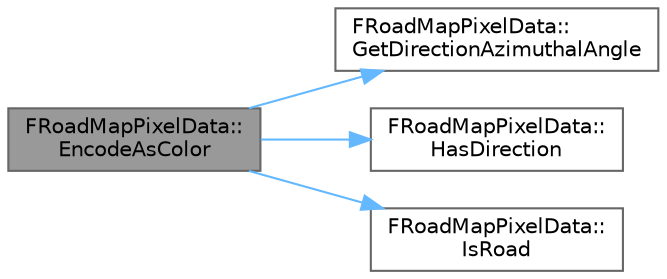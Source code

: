 digraph "FRoadMapPixelData::EncodeAsColor"
{
 // INTERACTIVE_SVG=YES
 // LATEX_PDF_SIZE
  bgcolor="transparent";
  edge [fontname=Helvetica,fontsize=10,labelfontname=Helvetica,labelfontsize=10];
  node [fontname=Helvetica,fontsize=10,shape=box,height=0.2,width=0.4];
  rankdir="LR";
  Node1 [id="Node000001",label="FRoadMapPixelData::\lEncodeAsColor",height=0.2,width=0.4,color="gray40", fillcolor="grey60", style="filled", fontcolor="black",tooltip=" "];
  Node1 -> Node2 [id="edge1_Node000001_Node000002",color="steelblue1",style="solid",tooltip=" "];
  Node2 [id="Node000002",label="FRoadMapPixelData::\lGetDirectionAzimuthalAngle",height=0.2,width=0.4,color="grey40", fillcolor="white", style="filled",URL="$d9/d74/structFRoadMapPixelData.html#a22230decf6a0370ff085b7453db07250",tooltip="Get the azimuth angle [-PI, PI] of the road direction (in spherical coordinates) at this pixel."];
  Node1 -> Node3 [id="edge2_Node000001_Node000003",color="steelblue1",style="solid",tooltip=" "];
  Node3 [id="Node000003",label="FRoadMapPixelData::\lHasDirection",height=0.2,width=0.4,color="grey40", fillcolor="white", style="filled",URL="$d9/d74/structFRoadMapPixelData.html#a459ad7b2bb32fbd2bd19658363ff3efc",tooltip="Whether this pixel has a direction defined (e.g."];
  Node1 -> Node4 [id="edge3_Node000001_Node000004",color="steelblue1",style="solid",tooltip=" "];
  Node4 [id="Node000004",label="FRoadMapPixelData::\lIsRoad",height=0.2,width=0.4,color="grey40", fillcolor="white", style="filled",URL="$d9/d74/structFRoadMapPixelData.html#ab1de611abe87fdf3a01824052cf28328",tooltip="Whether this pixel lies in-road."];
}
